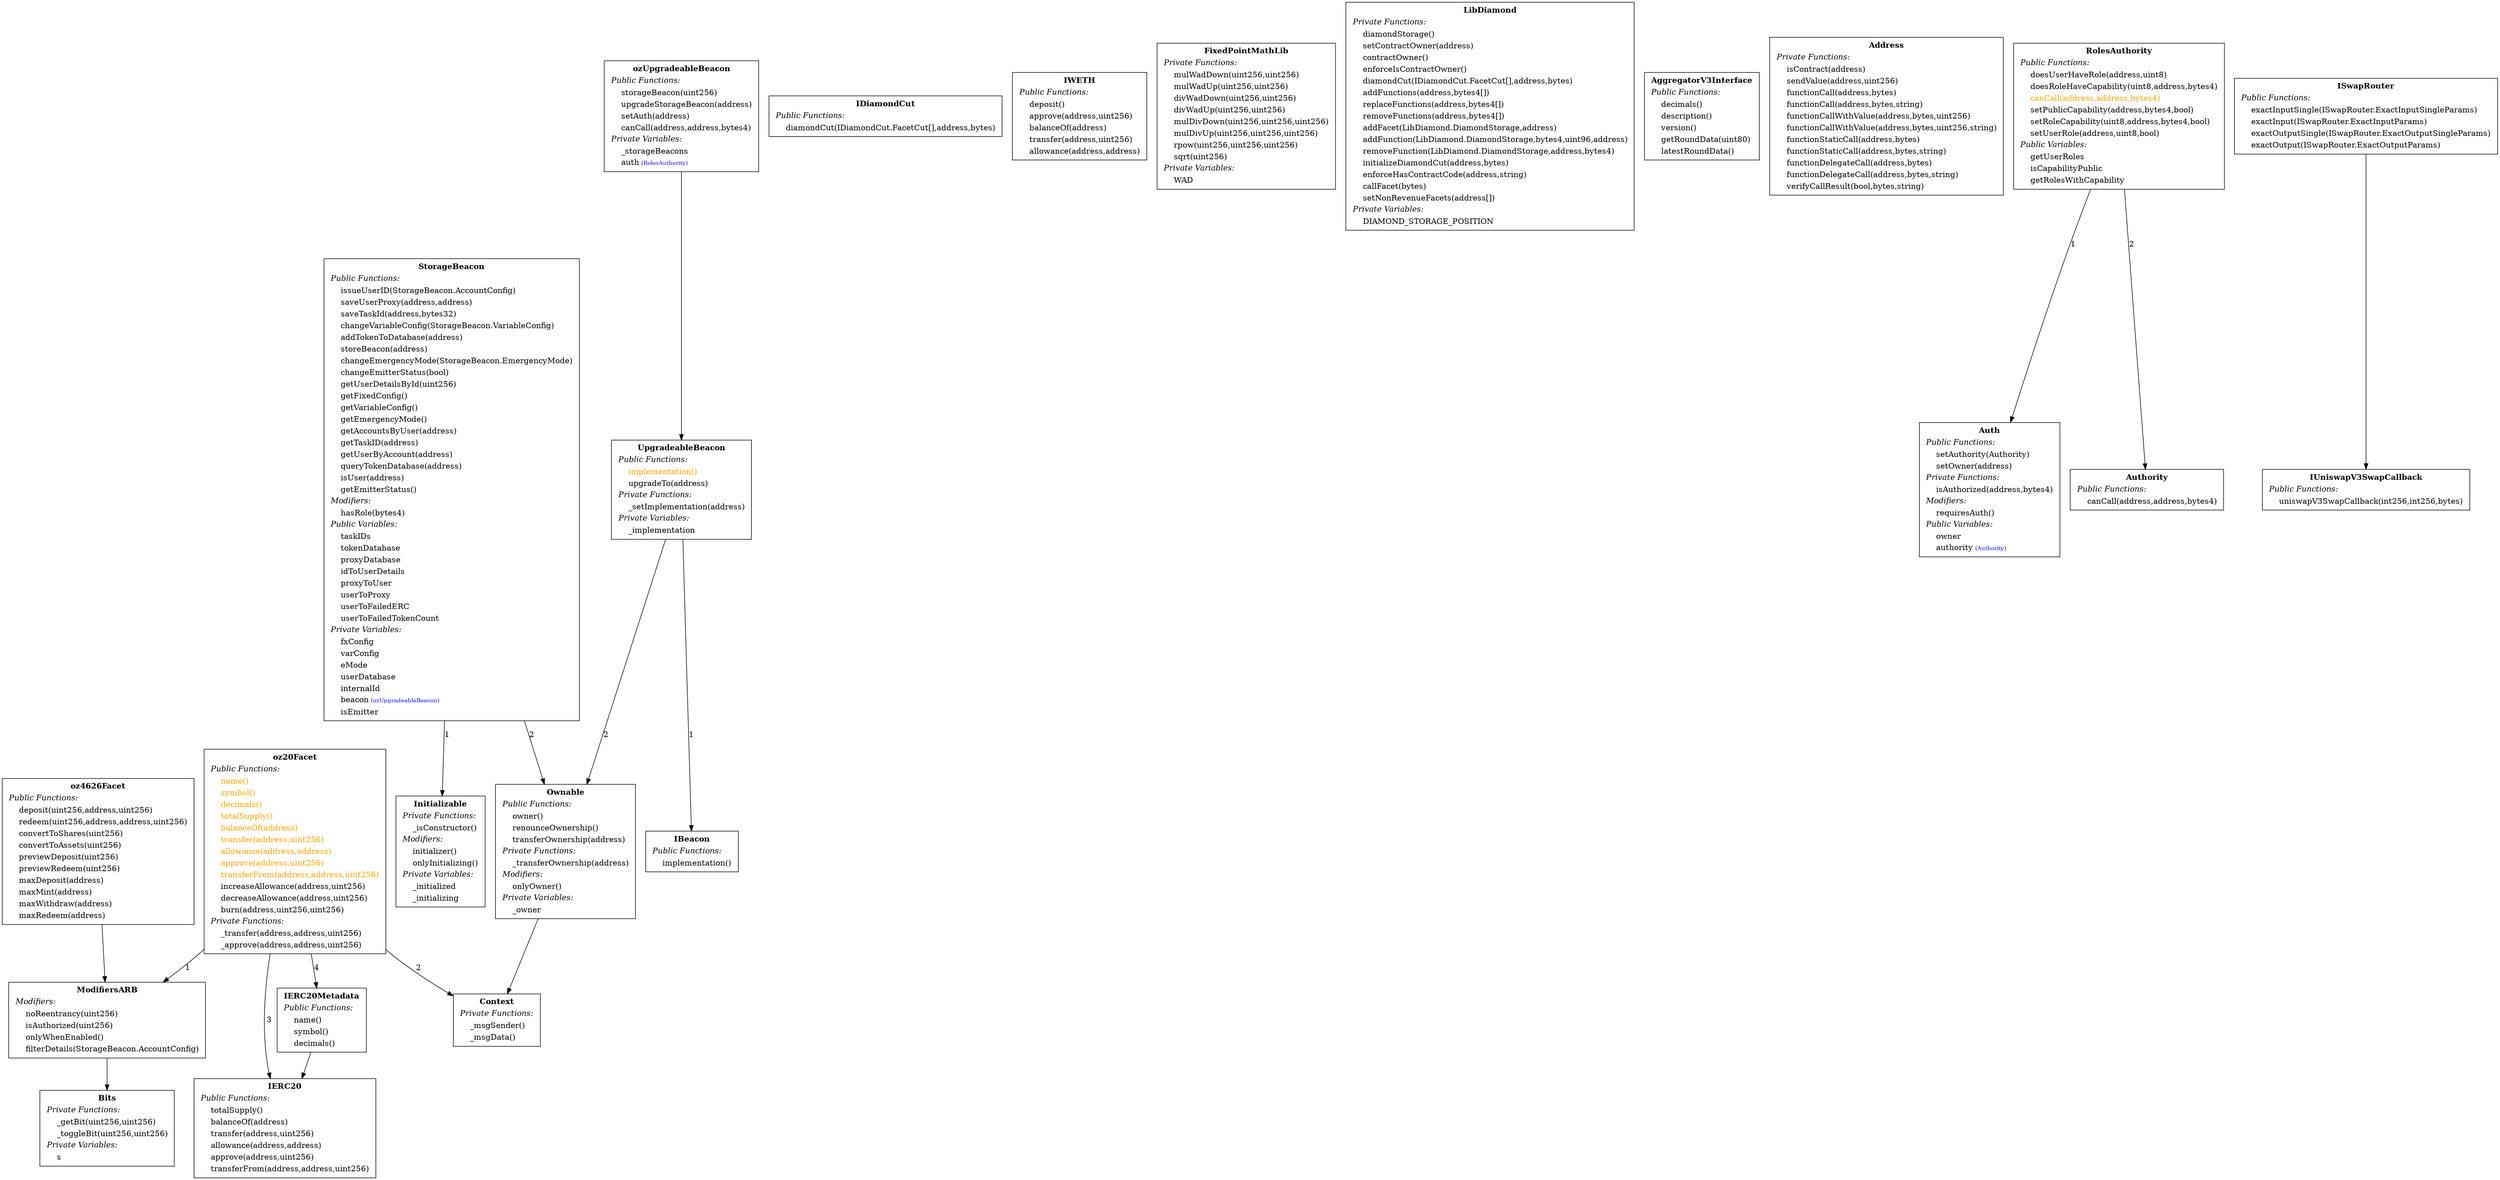 digraph "" {
ModifiersARB -> Bits;
ModifiersARB[shape="box"label=< <TABLE border="0"><TR><TD align="center"><B>ModifiersARB</B></TD></TR><TR><TD align="left"><I>Modifiers:</I></TD></TR><TR><TD align="left">    noReentrancy(uint256)</TD></TR><TR><TD align="left">    isAuthorized(uint256)</TD></TR><TR><TD align="left">    onlyWhenEnabled()</TD></TR><TR><TD align="left">    filterDetails(StorageBeacon.AccountConfig)</TD></TR></TABLE> >];

Bits[shape="box"label=< <TABLE border="0"><TR><TD align="center"><B>Bits</B></TD></TR><TR><TD align="left"><I>Private Functions:</I></TD></TR><TR><TD align="left">    _getBit(uint256,uint256)</TD></TR><TR><TD align="left">    _toggleBit(uint256,uint256)</TD></TR><TR><TD align="left"><I>Private Variables:</I></TD></TR><TR><TD align="left">    s</TD></TR></TABLE> >];

oz20Facet -> ModifiersARB [ label="1" ];
oz20Facet -> Context [ label="2" ];
oz20Facet -> IERC20 [ label="3" ];
oz20Facet -> IERC20Metadata [ label="4" ];
oz20Facet[shape="box"label=< <TABLE border="0"><TR><TD align="center"><B>oz20Facet</B></TD></TR><TR><TD align="left"><I>Public Functions:</I></TD></TR><TR><TD align="left"><font color="#FFA500">    name()</font></TD></TR><TR><TD align="left"><font color="#FFA500">    symbol()</font></TD></TR><TR><TD align="left"><font color="#FFA500">    decimals()</font></TD></TR><TR><TD align="left"><font color="#FFA500">    totalSupply()</font></TD></TR><TR><TD align="left"><font color="#FFA500">    balanceOf(address)</font></TD></TR><TR><TD align="left"><font color="#FFA500">    transfer(address,uint256)</font></TD></TR><TR><TD align="left"><font color="#FFA500">    allowance(address,address)</font></TD></TR><TR><TD align="left"><font color="#FFA500">    approve(address,uint256)</font></TD></TR><TR><TD align="left"><font color="#FFA500">    transferFrom(address,address,uint256)</font></TD></TR><TR><TD align="left">    increaseAllowance(address,uint256)</TD></TR><TR><TD align="left">    decreaseAllowance(address,uint256)</TD></TR><TR><TD align="left">    burn(address,uint256,uint256)</TD></TR><TR><TD align="left"><I>Private Functions:</I></TD></TR><TR><TD align="left">    _transfer(address,address,uint256)</TD></TR><TR><TD align="left">    _approve(address,address,uint256)</TD></TR></TABLE> >];

oz4626Facet -> ModifiersARB;
oz4626Facet[shape="box"label=< <TABLE border="0"><TR><TD align="center"><B>oz4626Facet</B></TD></TR><TR><TD align="left"><I>Public Functions:</I></TD></TR><TR><TD align="left">    deposit(uint256,address,uint256)</TD></TR><TR><TD align="left">    redeem(uint256,address,address,uint256)</TD></TR><TR><TD align="left">    convertToShares(uint256)</TD></TR><TR><TD align="left">    convertToAssets(uint256)</TD></TR><TR><TD align="left">    previewDeposit(uint256)</TD></TR><TR><TD align="left">    previewRedeem(uint256)</TD></TR><TR><TD align="left">    maxDeposit(address)</TD></TR><TR><TD align="left">    maxMint(address)</TD></TR><TR><TD align="left">    maxWithdraw(address)</TD></TR><TR><TD align="left">    maxRedeem(address)</TD></TR></TABLE> >];

StorageBeacon -> Initializable [ label="1" ];
StorageBeacon -> Ownable [ label="2" ];
StorageBeacon[shape="box"label=< <TABLE border="0"><TR><TD align="center"><B>StorageBeacon</B></TD></TR><TR><TD align="left"><I>Public Functions:</I></TD></TR><TR><TD align="left">    issueUserID(StorageBeacon.AccountConfig)</TD></TR><TR><TD align="left">    saveUserProxy(address,address)</TD></TR><TR><TD align="left">    saveTaskId(address,bytes32)</TD></TR><TR><TD align="left">    changeVariableConfig(StorageBeacon.VariableConfig)</TD></TR><TR><TD align="left">    addTokenToDatabase(address)</TD></TR><TR><TD align="left">    storeBeacon(address)</TD></TR><TR><TD align="left">    changeEmergencyMode(StorageBeacon.EmergencyMode)</TD></TR><TR><TD align="left">    changeEmitterStatus(bool)</TD></TR><TR><TD align="left">    getUserDetailsById(uint256)</TD></TR><TR><TD align="left">    getFixedConfig()</TD></TR><TR><TD align="left">    getVariableConfig()</TD></TR><TR><TD align="left">    getEmergencyMode()</TD></TR><TR><TD align="left">    getAccountsByUser(address)</TD></TR><TR><TD align="left">    getTaskID(address)</TD></TR><TR><TD align="left">    getUserByAccount(address)</TD></TR><TR><TD align="left">    queryTokenDatabase(address)</TD></TR><TR><TD align="left">    isUser(address)</TD></TR><TR><TD align="left">    getEmitterStatus()</TD></TR><TR><TD align="left"><I>Modifiers:</I></TD></TR><TR><TD align="left">    hasRole(bytes4)</TD></TR><TR><TD align="left"><I>Public Variables:</I></TD></TR><TR><TD align="left">    taskIDs</TD></TR><TR><TD align="left">    tokenDatabase</TD></TR><TR><TD align="left">    proxyDatabase</TD></TR><TR><TD align="left">    idToUserDetails</TD></TR><TR><TD align="left">    proxyToUser</TD></TR><TR><TD align="left">    userToProxy</TD></TR><TR><TD align="left">    userToFailedERC</TD></TR><TR><TD align="left">    userToFailedTokenCount</TD></TR><TR><TD align="left"><I>Private Variables:</I></TD></TR><TR><TD align="left">    fxConfig</TD></TR><TR><TD align="left">    varConfig</TD></TR><TR><TD align="left">    eMode</TD></TR><TR><TD align="left">    userDatabase</TD></TR><TR><TD align="left">    internalId</TD></TR><TR><TD align="left">    beacon<font color="blue" POINT-SIZE="10"> (ozUpgradeableBeacon)</font></TD></TR><TR><TD align="left">    isEmitter</TD></TR></TABLE> >];

ozUpgradeableBeacon -> UpgradeableBeacon;
ozUpgradeableBeacon[shape="box"label=< <TABLE border="0"><TR><TD align="center"><B>ozUpgradeableBeacon</B></TD></TR><TR><TD align="left"><I>Public Functions:</I></TD></TR><TR><TD align="left">    storageBeacon(uint256)</TD></TR><TR><TD align="left">    upgradeStorageBeacon(address)</TD></TR><TR><TD align="left">    setAuth(address)</TD></TR><TR><TD align="left">    canCall(address,address,bytes4)</TD></TR><TR><TD align="left"><I>Private Variables:</I></TD></TR><TR><TD align="left">    _storageBeacons</TD></TR><TR><TD align="left">    auth<font color="blue" POINT-SIZE="10"> (RolesAuthority)</font></TD></TR></TABLE> >];

IDiamondCut[shape="box"label=< <TABLE border="0"><TR><TD align="center"><B>IDiamondCut</B></TD></TR><TR><TD align="left"><I>Public Functions:</I></TD></TR><TR><TD align="left">    diamondCut(IDiamondCut.FacetCut[],address,bytes)</TD></TR></TABLE> >];

IWETH[shape="box"label=< <TABLE border="0"><TR><TD align="center"><B>IWETH</B></TD></TR><TR><TD align="left"><I>Public Functions:</I></TD></TR><TR><TD align="left">    deposit()</TD></TR><TR><TD align="left">    approve(address,uint256)</TD></TR><TR><TD align="left">    balanceOf(address)</TD></TR><TR><TD align="left">    transfer(address,uint256)</TD></TR><TR><TD align="left">    allowance(address,address)</TD></TR></TABLE> >];

FixedPointMathLib[shape="box"label=< <TABLE border="0"><TR><TD align="center"><B>FixedPointMathLib</B></TD></TR><TR><TD align="left"><I>Private Functions:</I></TD></TR><TR><TD align="left">    mulWadDown(uint256,uint256)</TD></TR><TR><TD align="left">    mulWadUp(uint256,uint256)</TD></TR><TR><TD align="left">    divWadDown(uint256,uint256)</TD></TR><TR><TD align="left">    divWadUp(uint256,uint256)</TD></TR><TR><TD align="left">    mulDivDown(uint256,uint256,uint256)</TD></TR><TR><TD align="left">    mulDivUp(uint256,uint256,uint256)</TD></TR><TR><TD align="left">    rpow(uint256,uint256,uint256)</TD></TR><TR><TD align="left">    sqrt(uint256)</TD></TR><TR><TD align="left"><I>Private Variables:</I></TD></TR><TR><TD align="left">    WAD</TD></TR></TABLE> >];

LibDiamond[shape="box"label=< <TABLE border="0"><TR><TD align="center"><B>LibDiamond</B></TD></TR><TR><TD align="left"><I>Private Functions:</I></TD></TR><TR><TD align="left">    diamondStorage()</TD></TR><TR><TD align="left">    setContractOwner(address)</TD></TR><TR><TD align="left">    contractOwner()</TD></TR><TR><TD align="left">    enforceIsContractOwner()</TD></TR><TR><TD align="left">    diamondCut(IDiamondCut.FacetCut[],address,bytes)</TD></TR><TR><TD align="left">    addFunctions(address,bytes4[])</TD></TR><TR><TD align="left">    replaceFunctions(address,bytes4[])</TD></TR><TR><TD align="left">    removeFunctions(address,bytes4[])</TD></TR><TR><TD align="left">    addFacet(LibDiamond.DiamondStorage,address)</TD></TR><TR><TD align="left">    addFunction(LibDiamond.DiamondStorage,bytes4,uint96,address)</TD></TR><TR><TD align="left">    removeFunction(LibDiamond.DiamondStorage,address,bytes4)</TD></TR><TR><TD align="left">    initializeDiamondCut(address,bytes)</TD></TR><TR><TD align="left">    enforceHasContractCode(address,string)</TD></TR><TR><TD align="left">    callFacet(bytes)</TD></TR><TR><TD align="left">    setNonRevenueFacets(address[])</TD></TR><TR><TD align="left"><I>Private Variables:</I></TD></TR><TR><TD align="left">    DIAMOND_STORAGE_POSITION</TD></TR></TABLE> >];

AggregatorV3Interface[shape="box"label=< <TABLE border="0"><TR><TD align="center"><B>AggregatorV3Interface</B></TD></TR><TR><TD align="left"><I>Public Functions:</I></TD></TR><TR><TD align="left">    decimals()</TD></TR><TR><TD align="left">    description()</TD></TR><TR><TD align="left">    version()</TD></TR><TR><TD align="left">    getRoundData(uint80)</TD></TR><TR><TD align="left">    latestRoundData()</TD></TR></TABLE> >];

Ownable -> Context;
Ownable[shape="box"label=< <TABLE border="0"><TR><TD align="center"><B>Ownable</B></TD></TR><TR><TD align="left"><I>Public Functions:</I></TD></TR><TR><TD align="left">    owner()</TD></TR><TR><TD align="left">    renounceOwnership()</TD></TR><TR><TD align="left">    transferOwnership(address)</TD></TR><TR><TD align="left"><I>Private Functions:</I></TD></TR><TR><TD align="left">    _transferOwnership(address)</TD></TR><TR><TD align="left"><I>Modifiers:</I></TD></TR><TR><TD align="left">    onlyOwner()</TD></TR><TR><TD align="left"><I>Private Variables:</I></TD></TR><TR><TD align="left">    _owner</TD></TR></TABLE> >];

IBeacon[shape="box"label=< <TABLE border="0"><TR><TD align="center"><B>IBeacon</B></TD></TR><TR><TD align="left"><I>Public Functions:</I></TD></TR><TR><TD align="left">    implementation()</TD></TR></TABLE> >];

UpgradeableBeacon -> IBeacon [ label="1" ];
UpgradeableBeacon -> Ownable [ label="2" ];
UpgradeableBeacon[shape="box"label=< <TABLE border="0"><TR><TD align="center"><B>UpgradeableBeacon</B></TD></TR><TR><TD align="left"><I>Public Functions:</I></TD></TR><TR><TD align="left"><font color="#FFA500">    implementation()</font></TD></TR><TR><TD align="left">    upgradeTo(address)</TD></TR><TR><TD align="left"><I>Private Functions:</I></TD></TR><TR><TD align="left">    _setImplementation(address)</TD></TR><TR><TD align="left"><I>Private Variables:</I></TD></TR><TR><TD align="left">    _implementation</TD></TR></TABLE> >];

Initializable[shape="box"label=< <TABLE border="0"><TR><TD align="center"><B>Initializable</B></TD></TR><TR><TD align="left"><I>Private Functions:</I></TD></TR><TR><TD align="left">    _isConstructor()</TD></TR><TR><TD align="left"><I>Modifiers:</I></TD></TR><TR><TD align="left">    initializer()</TD></TR><TR><TD align="left">    onlyInitializing()</TD></TR><TR><TD align="left"><I>Private Variables:</I></TD></TR><TR><TD align="left">    _initialized</TD></TR><TR><TD align="left">    _initializing</TD></TR></TABLE> >];

IERC20[shape="box"label=< <TABLE border="0"><TR><TD align="center"><B>IERC20</B></TD></TR><TR><TD align="left"><I>Public Functions:</I></TD></TR><TR><TD align="left">    totalSupply()</TD></TR><TR><TD align="left">    balanceOf(address)</TD></TR><TR><TD align="left">    transfer(address,uint256)</TD></TR><TR><TD align="left">    allowance(address,address)</TD></TR><TR><TD align="left">    approve(address,uint256)</TD></TR><TR><TD align="left">    transferFrom(address,address,uint256)</TD></TR></TABLE> >];

IERC20Metadata -> IERC20;
IERC20Metadata[shape="box"label=< <TABLE border="0"><TR><TD align="center"><B>IERC20Metadata</B></TD></TR><TR><TD align="left"><I>Public Functions:</I></TD></TR><TR><TD align="left">    name()</TD></TR><TR><TD align="left">    symbol()</TD></TR><TR><TD align="left">    decimals()</TD></TR></TABLE> >];

Address[shape="box"label=< <TABLE border="0"><TR><TD align="center"><B>Address</B></TD></TR><TR><TD align="left"><I>Private Functions:</I></TD></TR><TR><TD align="left">    isContract(address)</TD></TR><TR><TD align="left">    sendValue(address,uint256)</TD></TR><TR><TD align="left">    functionCall(address,bytes)</TD></TR><TR><TD align="left">    functionCall(address,bytes,string)</TD></TR><TR><TD align="left">    functionCallWithValue(address,bytes,uint256)</TD></TR><TR><TD align="left">    functionCallWithValue(address,bytes,uint256,string)</TD></TR><TR><TD align="left">    functionStaticCall(address,bytes)</TD></TR><TR><TD align="left">    functionStaticCall(address,bytes,string)</TD></TR><TR><TD align="left">    functionDelegateCall(address,bytes)</TD></TR><TR><TD align="left">    functionDelegateCall(address,bytes,string)</TD></TR><TR><TD align="left">    verifyCallResult(bool,bytes,string)</TD></TR></TABLE> >];

Context[shape="box"label=< <TABLE border="0"><TR><TD align="center"><B>Context</B></TD></TR><TR><TD align="left"><I>Private Functions:</I></TD></TR><TR><TD align="left">    _msgSender()</TD></TR><TR><TD align="left">    _msgData()</TD></TR></TABLE> >];

Auth[shape="box"label=< <TABLE border="0"><TR><TD align="center"><B>Auth</B></TD></TR><TR><TD align="left"><I>Public Functions:</I></TD></TR><TR><TD align="left">    setAuthority(Authority)</TD></TR><TR><TD align="left">    setOwner(address)</TD></TR><TR><TD align="left"><I>Private Functions:</I></TD></TR><TR><TD align="left">    isAuthorized(address,bytes4)</TD></TR><TR><TD align="left"><I>Modifiers:</I></TD></TR><TR><TD align="left">    requiresAuth()</TD></TR><TR><TD align="left"><I>Public Variables:</I></TD></TR><TR><TD align="left">    owner</TD></TR><TR><TD align="left">    authority<font color="blue" POINT-SIZE="10"> (Authority)</font></TD></TR></TABLE> >];

Authority[shape="box"label=< <TABLE border="0"><TR><TD align="center"><B>Authority</B></TD></TR><TR><TD align="left"><I>Public Functions:</I></TD></TR><TR><TD align="left">    canCall(address,address,bytes4)</TD></TR></TABLE> >];

RolesAuthority -> Auth [ label="1" ];
RolesAuthority -> Authority [ label="2" ];
RolesAuthority[shape="box"label=< <TABLE border="0"><TR><TD align="center"><B>RolesAuthority</B></TD></TR><TR><TD align="left"><I>Public Functions:</I></TD></TR><TR><TD align="left">    doesUserHaveRole(address,uint8)</TD></TR><TR><TD align="left">    doesRoleHaveCapability(uint8,address,bytes4)</TD></TR><TR><TD align="left"><font color="#FFA500">    canCall(address,address,bytes4)</font></TD></TR><TR><TD align="left">    setPublicCapability(address,bytes4,bool)</TD></TR><TR><TD align="left">    setRoleCapability(uint8,address,bytes4,bool)</TD></TR><TR><TD align="left">    setUserRole(address,uint8,bool)</TD></TR><TR><TD align="left"><I>Public Variables:</I></TD></TR><TR><TD align="left">    getUserRoles</TD></TR><TR><TD align="left">    isCapabilityPublic</TD></TR><TR><TD align="left">    getRolesWithCapability</TD></TR></TABLE> >];

IUniswapV3SwapCallback[shape="box"label=< <TABLE border="0"><TR><TD align="center"><B>IUniswapV3SwapCallback</B></TD></TR><TR><TD align="left"><I>Public Functions:</I></TD></TR><TR><TD align="left">    uniswapV3SwapCallback(int256,int256,bytes)</TD></TR></TABLE> >];

ISwapRouter -> IUniswapV3SwapCallback;
ISwapRouter[shape="box"label=< <TABLE border="0"><TR><TD align="center"><B>ISwapRouter</B></TD></TR><TR><TD align="left"><I>Public Functions:</I></TD></TR><TR><TD align="left">    exactInputSingle(ISwapRouter.ExactInputSingleParams)</TD></TR><TR><TD align="left">    exactInput(ISwapRouter.ExactInputParams)</TD></TR><TR><TD align="left">    exactOutputSingle(ISwapRouter.ExactOutputSingleParams)</TD></TR><TR><TD align="left">    exactOutput(ISwapRouter.ExactOutputParams)</TD></TR></TABLE> >];

}